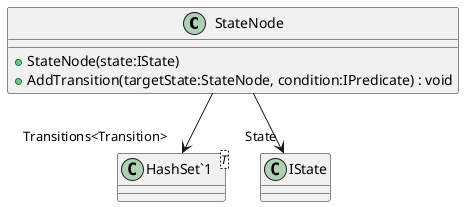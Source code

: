 @startuml
class StateNode {
    + StateNode(state:IState)
    + AddTransition(targetState:StateNode, condition:IPredicate) : void
}
class "HashSet`1"<T> {
}
StateNode --> "State" IState
StateNode --> "Transitions<Transition>" "HashSet`1"
@enduml
